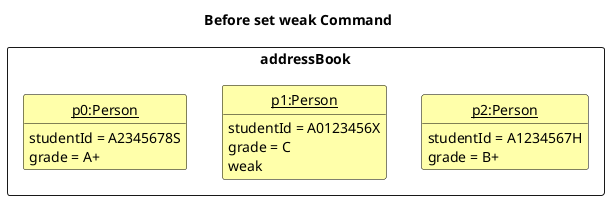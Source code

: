 @startuml
'https://plantuml.com/class-diagram

hide circle
hide methods

skinparam ClassFontColor #000000
skinparam ClassBorderColor #000000
skinparam ClassBackgroundColor #FFFFAA

title Before set weak Command

package addressBook <<rectangle>> {
    class State0 as "<U>p0:Person</u>" {
            studentId = A2345678S
            grade = A+
    }
    class State1 as "<u>p1:Person</u>" {
        studentId = A0123456X
        grade = C
        weak
    }
    class State2 as "<u>p2:Person</u>" {
        studentId = A1234567H
        grade = B+
    }
}

State1 -[hidden]right-> State2
@enduml